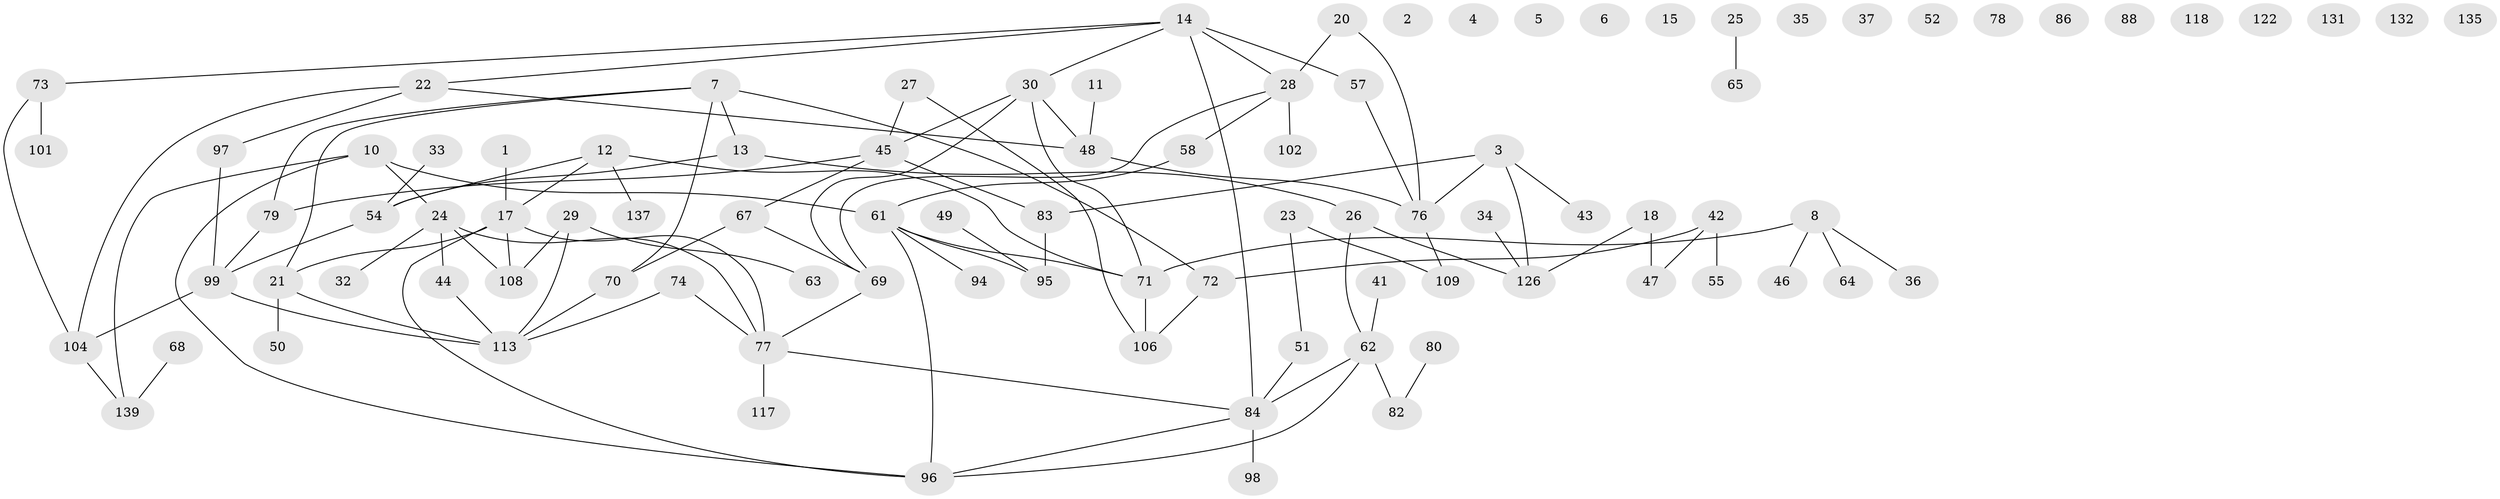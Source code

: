 // original degree distribution, {1: 0.24285714285714285, 0: 0.11428571428571428, 4: 0.15714285714285714, 6: 0.02857142857142857, 2: 0.2571428571428571, 5: 0.03571428571428571, 3: 0.15714285714285714, 7: 0.007142857142857143}
// Generated by graph-tools (version 1.1) at 2025/41/03/06/25 10:41:22]
// undirected, 94 vertices, 111 edges
graph export_dot {
graph [start="1"]
  node [color=gray90,style=filled];
  1;
  2;
  3 [super="+60"];
  4;
  5;
  6;
  7 [super="+75"];
  8 [super="+9"];
  10 [super="+16"];
  11 [super="+53"];
  12 [super="+19"];
  13 [super="+66"];
  14 [super="+31"];
  15;
  17 [super="+90"];
  18;
  20 [super="+59"];
  21 [super="+38"];
  22 [super="+87"];
  23;
  24 [super="+39"];
  25;
  26 [super="+119"];
  27 [super="+40"];
  28 [super="+124"];
  29 [super="+103"];
  30;
  32;
  33;
  34 [super="+56"];
  35;
  36;
  37;
  41;
  42 [super="+116"];
  43;
  44;
  45 [super="+111"];
  46 [super="+91"];
  47;
  48;
  49;
  50 [super="+129"];
  51 [super="+134"];
  52;
  54 [super="+100"];
  55 [super="+123"];
  57;
  58;
  61 [super="+110"];
  62 [super="+136"];
  63;
  64 [super="+81"];
  65;
  67;
  68 [super="+92"];
  69 [super="+114"];
  70 [super="+138"];
  71 [super="+107"];
  72 [super="+89"];
  73 [super="+115"];
  74;
  76 [super="+121"];
  77 [super="+133"];
  78;
  79 [super="+85"];
  80;
  82;
  83 [super="+130"];
  84 [super="+93"];
  86;
  88;
  94;
  95;
  96 [super="+105"];
  97;
  98;
  99 [super="+128"];
  101;
  102;
  104 [super="+140"];
  106 [super="+127"];
  108 [super="+112"];
  109 [super="+120"];
  113 [super="+125"];
  117;
  118;
  122;
  126;
  131;
  132;
  135;
  137;
  139;
  1 -- 17;
  3 -- 83;
  3 -- 126;
  3 -- 43;
  3 -- 76;
  7 -- 13 [weight=2];
  7 -- 70;
  7 -- 79;
  7 -- 21;
  7 -- 72;
  8 -- 64;
  8 -- 36;
  8 -- 71;
  8 -- 46;
  10 -- 24;
  10 -- 61;
  10 -- 96;
  10 -- 139;
  11 -- 48;
  12 -- 17;
  12 -- 54;
  12 -- 71;
  12 -- 137;
  13 -- 54;
  13 -- 26;
  14 -- 84;
  14 -- 22;
  14 -- 30;
  14 -- 73;
  14 -- 57;
  14 -- 28;
  17 -- 108;
  17 -- 77;
  17 -- 21;
  17 -- 96;
  18 -- 47;
  18 -- 126;
  20 -- 28;
  20 -- 76;
  21 -- 113;
  21 -- 50;
  22 -- 97;
  22 -- 48;
  22 -- 104;
  23 -- 51;
  23 -- 109;
  24 -- 32;
  24 -- 44;
  24 -- 108;
  24 -- 77;
  25 -- 65;
  26 -- 62;
  26 -- 126;
  27 -- 106;
  27 -- 45;
  28 -- 102;
  28 -- 69;
  28 -- 58;
  29 -- 63;
  29 -- 113;
  29 -- 108;
  30 -- 45;
  30 -- 48;
  30 -- 69;
  30 -- 71;
  33 -- 54;
  34 -- 126;
  41 -- 62;
  42 -- 47;
  42 -- 55;
  42 -- 72;
  44 -- 113;
  45 -- 67;
  45 -- 83;
  45 -- 79;
  48 -- 76;
  49 -- 95;
  51 -- 84;
  54 -- 99;
  57 -- 76;
  58 -- 61;
  61 -- 96;
  61 -- 71;
  61 -- 94;
  61 -- 95;
  62 -- 84;
  62 -- 82;
  62 -- 96;
  67 -- 69;
  67 -- 70;
  68 -- 139;
  69 -- 77;
  70 -- 113;
  71 -- 106;
  72 -- 106;
  73 -- 101;
  73 -- 104;
  74 -- 77;
  74 -- 113;
  76 -- 109;
  77 -- 84;
  77 -- 117;
  79 -- 99;
  80 -- 82;
  83 -- 95;
  84 -- 96;
  84 -- 98;
  97 -- 99;
  99 -- 104;
  99 -- 113;
  104 -- 139;
}
